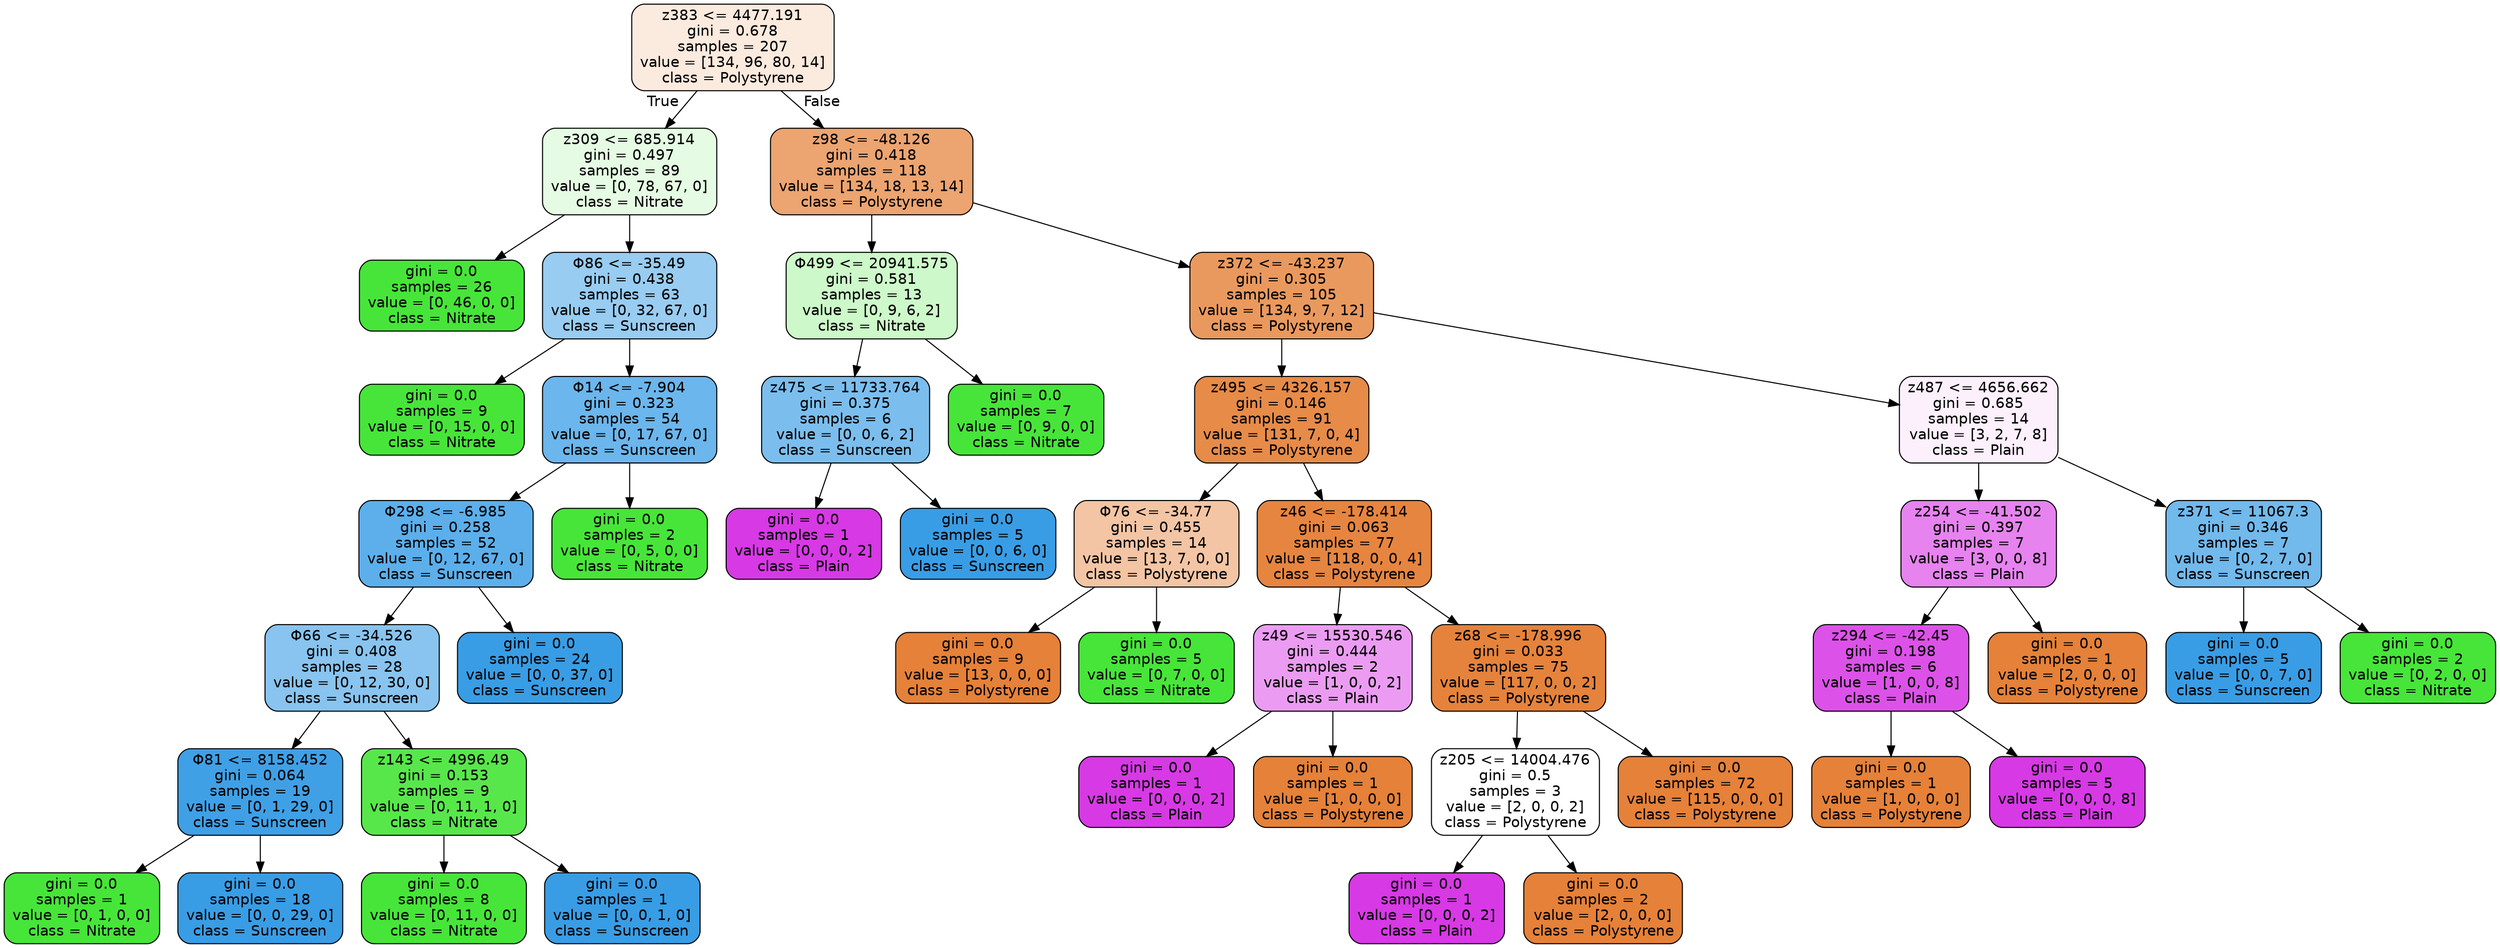 digraph Tree {
node [shape=box, style="filled, rounded", color="black", fontname="helvetica"] ;
edge [fontname="helvetica"] ;
0 [label="z383 <= 4477.191\ngini = 0.678\nsamples = 207\nvalue = [134, 96, 80, 14]\nclass = Polystyrene", fillcolor="#fbeade"] ;
1 [label="z309 <= 685.914\ngini = 0.497\nsamples = 89\nvalue = [0, 78, 67, 0]\nclass = Nitrate", fillcolor="#e5fbe3"] ;
0 -> 1 [labeldistance=2.5, labelangle=45, headlabel="True"] ;
2 [label="gini = 0.0\nsamples = 26\nvalue = [0, 46, 0, 0]\nclass = Nitrate", fillcolor="#47e539"] ;
1 -> 2 ;
3 [label="Φ86 <= -35.49\ngini = 0.438\nsamples = 63\nvalue = [0, 32, 67, 0]\nclass = Sunscreen", fillcolor="#98ccf1"] ;
1 -> 3 ;
4 [label="gini = 0.0\nsamples = 9\nvalue = [0, 15, 0, 0]\nclass = Nitrate", fillcolor="#47e539"] ;
3 -> 4 ;
5 [label="Φ14 <= -7.904\ngini = 0.323\nsamples = 54\nvalue = [0, 17, 67, 0]\nclass = Sunscreen", fillcolor="#6bb6ec"] ;
3 -> 5 ;
6 [label="Φ298 <= -6.985\ngini = 0.258\nsamples = 52\nvalue = [0, 12, 67, 0]\nclass = Sunscreen", fillcolor="#5cafea"] ;
5 -> 6 ;
7 [label="Φ66 <= -34.526\ngini = 0.408\nsamples = 28\nvalue = [0, 12, 30, 0]\nclass = Sunscreen", fillcolor="#88c4ef"] ;
6 -> 7 ;
8 [label="Φ81 <= 8158.452\ngini = 0.064\nsamples = 19\nvalue = [0, 1, 29, 0]\nclass = Sunscreen", fillcolor="#40a0e6"] ;
7 -> 8 ;
9 [label="gini = 0.0\nsamples = 1\nvalue = [0, 1, 0, 0]\nclass = Nitrate", fillcolor="#47e539"] ;
8 -> 9 ;
10 [label="gini = 0.0\nsamples = 18\nvalue = [0, 0, 29, 0]\nclass = Sunscreen", fillcolor="#399de5"] ;
8 -> 10 ;
11 [label="z143 <= 4996.49\ngini = 0.153\nsamples = 9\nvalue = [0, 11, 1, 0]\nclass = Nitrate", fillcolor="#58e74b"] ;
7 -> 11 ;
12 [label="gini = 0.0\nsamples = 8\nvalue = [0, 11, 0, 0]\nclass = Nitrate", fillcolor="#47e539"] ;
11 -> 12 ;
13 [label="gini = 0.0\nsamples = 1\nvalue = [0, 0, 1, 0]\nclass = Sunscreen", fillcolor="#399de5"] ;
11 -> 13 ;
14 [label="gini = 0.0\nsamples = 24\nvalue = [0, 0, 37, 0]\nclass = Sunscreen", fillcolor="#399de5"] ;
6 -> 14 ;
15 [label="gini = 0.0\nsamples = 2\nvalue = [0, 5, 0, 0]\nclass = Nitrate", fillcolor="#47e539"] ;
5 -> 15 ;
16 [label="z98 <= -48.126\ngini = 0.418\nsamples = 118\nvalue = [134, 18, 13, 14]\nclass = Polystyrene", fillcolor="#eca470"] ;
0 -> 16 [labeldistance=2.5, labelangle=-45, headlabel="False"] ;
17 [label="Φ499 <= 20941.575\ngini = 0.581\nsamples = 13\nvalue = [0, 9, 6, 2]\nclass = Nitrate", fillcolor="#cdf8c9"] ;
16 -> 17 ;
18 [label="z475 <= 11733.764\ngini = 0.375\nsamples = 6\nvalue = [0, 0, 6, 2]\nclass = Sunscreen", fillcolor="#7bbeee"] ;
17 -> 18 ;
19 [label="gini = 0.0\nsamples = 1\nvalue = [0, 0, 0, 2]\nclass = Plain", fillcolor="#d739e5"] ;
18 -> 19 ;
20 [label="gini = 0.0\nsamples = 5\nvalue = [0, 0, 6, 0]\nclass = Sunscreen", fillcolor="#399de5"] ;
18 -> 20 ;
21 [label="gini = 0.0\nsamples = 7\nvalue = [0, 9, 0, 0]\nclass = Nitrate", fillcolor="#47e539"] ;
17 -> 21 ;
22 [label="z372 <= -43.237\ngini = 0.305\nsamples = 105\nvalue = [134, 9, 7, 12]\nclass = Polystyrene", fillcolor="#ea995e"] ;
16 -> 22 ;
23 [label="z495 <= 4326.157\ngini = 0.146\nsamples = 91\nvalue = [131, 7, 0, 4]\nclass = Polystyrene", fillcolor="#e78b49"] ;
22 -> 23 ;
24 [label="Φ76 <= -34.77\ngini = 0.455\nsamples = 14\nvalue = [13, 7, 0, 0]\nclass = Polystyrene", fillcolor="#f3c5a4"] ;
23 -> 24 ;
25 [label="gini = 0.0\nsamples = 9\nvalue = [13, 0, 0, 0]\nclass = Polystyrene", fillcolor="#e58139"] ;
24 -> 25 ;
26 [label="gini = 0.0\nsamples = 5\nvalue = [0, 7, 0, 0]\nclass = Nitrate", fillcolor="#47e539"] ;
24 -> 26 ;
27 [label="z46 <= -178.414\ngini = 0.063\nsamples = 77\nvalue = [118, 0, 0, 4]\nclass = Polystyrene", fillcolor="#e68540"] ;
23 -> 27 ;
28 [label="z49 <= 15530.546\ngini = 0.444\nsamples = 2\nvalue = [1, 0, 0, 2]\nclass = Plain", fillcolor="#eb9cf2"] ;
27 -> 28 ;
29 [label="gini = 0.0\nsamples = 1\nvalue = [0, 0, 0, 2]\nclass = Plain", fillcolor="#d739e5"] ;
28 -> 29 ;
30 [label="gini = 0.0\nsamples = 1\nvalue = [1, 0, 0, 0]\nclass = Polystyrene", fillcolor="#e58139"] ;
28 -> 30 ;
31 [label="z68 <= -178.996\ngini = 0.033\nsamples = 75\nvalue = [117, 0, 0, 2]\nclass = Polystyrene", fillcolor="#e5833c"] ;
27 -> 31 ;
32 [label="z205 <= 14004.476\ngini = 0.5\nsamples = 3\nvalue = [2, 0, 0, 2]\nclass = Polystyrene", fillcolor="#ffffff"] ;
31 -> 32 ;
33 [label="gini = 0.0\nsamples = 1\nvalue = [0, 0, 0, 2]\nclass = Plain", fillcolor="#d739e5"] ;
32 -> 33 ;
34 [label="gini = 0.0\nsamples = 2\nvalue = [2, 0, 0, 0]\nclass = Polystyrene", fillcolor="#e58139"] ;
32 -> 34 ;
35 [label="gini = 0.0\nsamples = 72\nvalue = [115, 0, 0, 0]\nclass = Polystyrene", fillcolor="#e58139"] ;
31 -> 35 ;
36 [label="z487 <= 4656.662\ngini = 0.685\nsamples = 14\nvalue = [3, 2, 7, 8]\nclass = Plain", fillcolor="#fcf0fd"] ;
22 -> 36 ;
37 [label="z254 <= -41.502\ngini = 0.397\nsamples = 7\nvalue = [3, 0, 0, 8]\nclass = Plain", fillcolor="#e683ef"] ;
36 -> 37 ;
38 [label="z294 <= -42.45\ngini = 0.198\nsamples = 6\nvalue = [1, 0, 0, 8]\nclass = Plain", fillcolor="#dc52e8"] ;
37 -> 38 ;
39 [label="gini = 0.0\nsamples = 1\nvalue = [1, 0, 0, 0]\nclass = Polystyrene", fillcolor="#e58139"] ;
38 -> 39 ;
40 [label="gini = 0.0\nsamples = 5\nvalue = [0, 0, 0, 8]\nclass = Plain", fillcolor="#d739e5"] ;
38 -> 40 ;
41 [label="gini = 0.0\nsamples = 1\nvalue = [2, 0, 0, 0]\nclass = Polystyrene", fillcolor="#e58139"] ;
37 -> 41 ;
42 [label="z371 <= 11067.3\ngini = 0.346\nsamples = 7\nvalue = [0, 2, 7, 0]\nclass = Sunscreen", fillcolor="#72b9ec"] ;
36 -> 42 ;
43 [label="gini = 0.0\nsamples = 5\nvalue = [0, 0, 7, 0]\nclass = Sunscreen", fillcolor="#399de5"] ;
42 -> 43 ;
44 [label="gini = 0.0\nsamples = 2\nvalue = [0, 2, 0, 0]\nclass = Nitrate", fillcolor="#47e539"] ;
42 -> 44 ;
}
